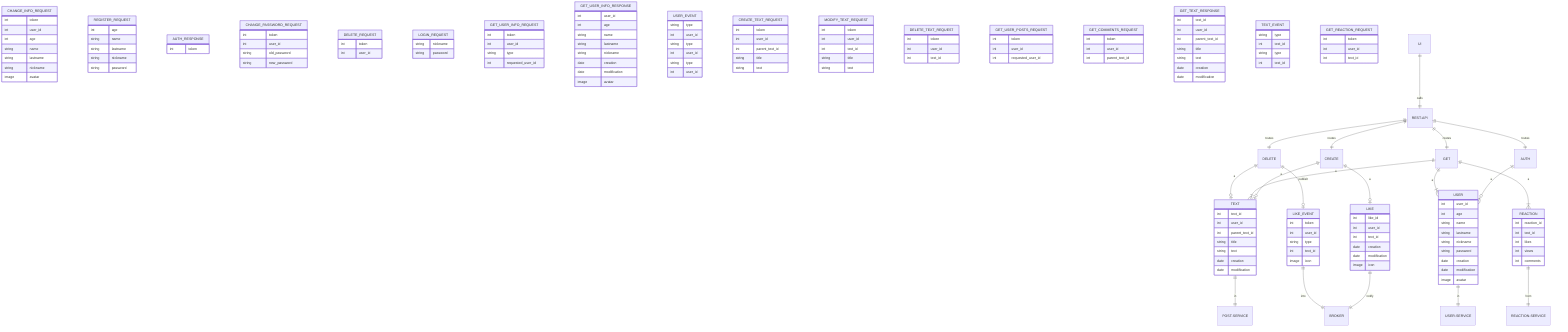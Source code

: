 erDiagram
    CHANGE_INFO_REQUEST {
        int token
        int user_id
        int age
        string name
        string lastname
        string nickname
        image avatar
    }
    REGISTER_REQUEST {
        int age
        string name
        string lastname
        string nickname
        string password
    }
    AUTH_RESPONSE {
        int token
    }
    CHANGE_PASSWORD_REQUEST {
        int token
        int user_id
        string old_password
        string new_password
    }
    DELETE_REQUEST {
        int token
        int user_id
    }
    LOGIN_REQUEST {
        string nickname
        string password
    }
    GET_USER_INFO_REQUEST {
        int token
        int user_id
        string type
        int requested_user_id
    }
    GET_USER_INFO_RESPONSE {
        int user_id
        int age
        string name
        string lastname
        string nickname
        date creation
        date modification
        image avatar
    }
    USER {
        int user_id
        int age
        string name
        string lastname
        string nickname
        string password
        date creation
        date modification
        image avatar
    }
    USER_EVENT {
        string type
        int user_id
    }
        CREATE_TEXT_REQUEST {
        int token
        int user_id
        int parent_text_id
        string title
        string text
    }
    MODIFY_TEXT_REQUEST {
        int token
        int user_id
        int text_id
        string title
        string text
    }
    DELETE_TEXT_REQUEST {
        int token
        int user_id
        int text_id
    }
    GET_USER_POSTS_REQUEST {
        int token
        int user_id
        int requested_user_id
    }
    GET_COMMENTS_REQUEST {
        int token
        int user_id
        int parent_text_id
    }
    GET_TEXT_RESPONSE {
        int text_id
        int user_id
        int parent_text_id
        string title
        string text
        date creation
        date modification
    }
    TEXT {
        int text_id
        int user_id
        int parent_text_id
        string title
        string text
        date creation
        date modification
    }
    USER_EVENT {
        string type
        int user_id
    }
    TEXT_EVENT {
        string type
        int text_id
    }
        GET_REACTION_REQUEST {
        int token
        int user_id
        int text_id
    }
    USER_EVENT {
        string type
        int user_id
    }
    TEXT_EVENT {
        string type
        int text_id
    }
    LIKE_EVENT {
        int token
        int user_id
        string type
        int text_id
        image icon
    }
    LIKE {
        int like_id
        int user_id
        int text_id
        date creation
        date modification
        image icon
    }
    REACTION {
        int reaction_id
        int text_id
        int likes
        int views
        int comments
    }
    UI ||--|| REST-API : calls
    REST-API ||--|| AUTH : routes
    REST-API ||--|| CREATE : routes
    REST-API ||--|| DELETE : routes
    REST-API ||--|| GET : routes

    AUTH ||--o{ USER : a
    USER ||--|| USER-SERVICE : in

    CREATE ||--o| TEXT : a
    TEXT ||--|| POST-SERVICE : in

    CREATE ||--o| LIKE : a
    LIKE ||--|| BROKER : notify

    GET ||--|{ REACTION : a
    REACTION ||--|| REACTION-SERVICE : from

    GET ||--|{ TEXT : a
    GET ||--|{ USER : a

    DELETE ||--o| TEXT : a
    DELETE ||--o| LIKE_EVENT : publish
    LIKE_EVENT ||--|| BROKER : into